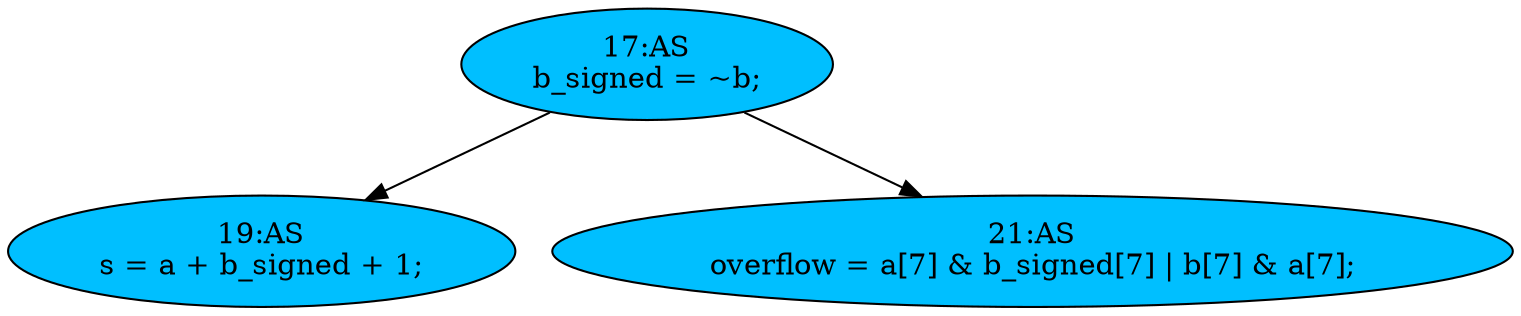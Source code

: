 strict digraph "compose( ,  )" {
	node [label="\N"];
	"19:AS"	[ast="<pyverilog.vparser.ast.Assign object at 0x7fce3d863250>",
		def_var="['s']",
		fillcolor=deepskyblue,
		label="19:AS
s = a + b_signed + 1;",
		statements="[]",
		style=filled,
		typ=Assign,
		use_var="['a', 'b_signed']"];
	"21:AS"	[ast="<pyverilog.vparser.ast.Assign object at 0x7fce3d87d710>",
		def_var="['overflow']",
		fillcolor=deepskyblue,
		label="21:AS
overflow = a[7] & b_signed[7] | b[7] & a[7];",
		statements="[]",
		style=filled,
		typ=Assign,
		use_var="['a', 'b_signed', 'b', 'a']"];
	"17:AS"	[ast="<pyverilog.vparser.ast.Assign object at 0x7fce3d863150>",
		def_var="['b_signed']",
		fillcolor=deepskyblue,
		label="17:AS
b_signed = ~b;",
		statements="[]",
		style=filled,
		typ=Assign,
		use_var="['b']"];
	"17:AS" -> "19:AS";
	"17:AS" -> "21:AS";
}
